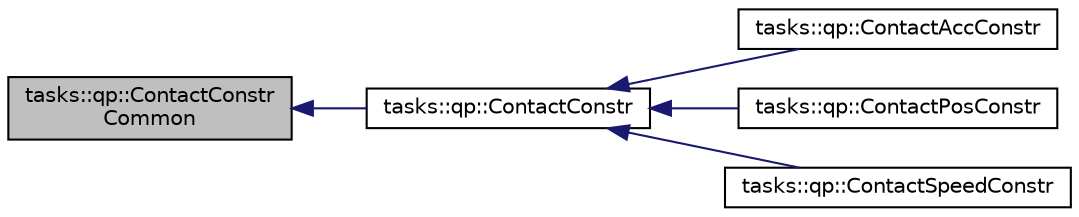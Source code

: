 digraph "tasks::qp::ContactConstrCommon"
{
  edge [fontname="Helvetica",fontsize="10",labelfontname="Helvetica",labelfontsize="10"];
  node [fontname="Helvetica",fontsize="10",shape=record];
  rankdir="LR";
  Node0 [label="tasks::qp::ContactConstr\lCommon",height=0.2,width=0.4,color="black", fillcolor="grey75", style="filled", fontcolor="black"];
  Node0 -> Node1 [dir="back",color="midnightblue",fontsize="10",style="solid",fontname="Helvetica"];
  Node1 [label="tasks::qp::ContactConstr",height=0.2,width=0.4,color="black", fillcolor="white", style="filled",URL="$classtasks_1_1qp_1_1ContactConstr.html"];
  Node1 -> Node2 [dir="back",color="midnightblue",fontsize="10",style="solid",fontname="Helvetica"];
  Node2 [label="tasks::qp::ContactAccConstr",height=0.2,width=0.4,color="black", fillcolor="white", style="filled",URL="$classtasks_1_1qp_1_1ContactAccConstr.html"];
  Node1 -> Node3 [dir="back",color="midnightblue",fontsize="10",style="solid",fontname="Helvetica"];
  Node3 [label="tasks::qp::ContactPosConstr",height=0.2,width=0.4,color="black", fillcolor="white", style="filled",URL="$classtasks_1_1qp_1_1ContactPosConstr.html"];
  Node1 -> Node4 [dir="back",color="midnightblue",fontsize="10",style="solid",fontname="Helvetica"];
  Node4 [label="tasks::qp::ContactSpeedConstr",height=0.2,width=0.4,color="black", fillcolor="white", style="filled",URL="$classtasks_1_1qp_1_1ContactSpeedConstr.html"];
}
